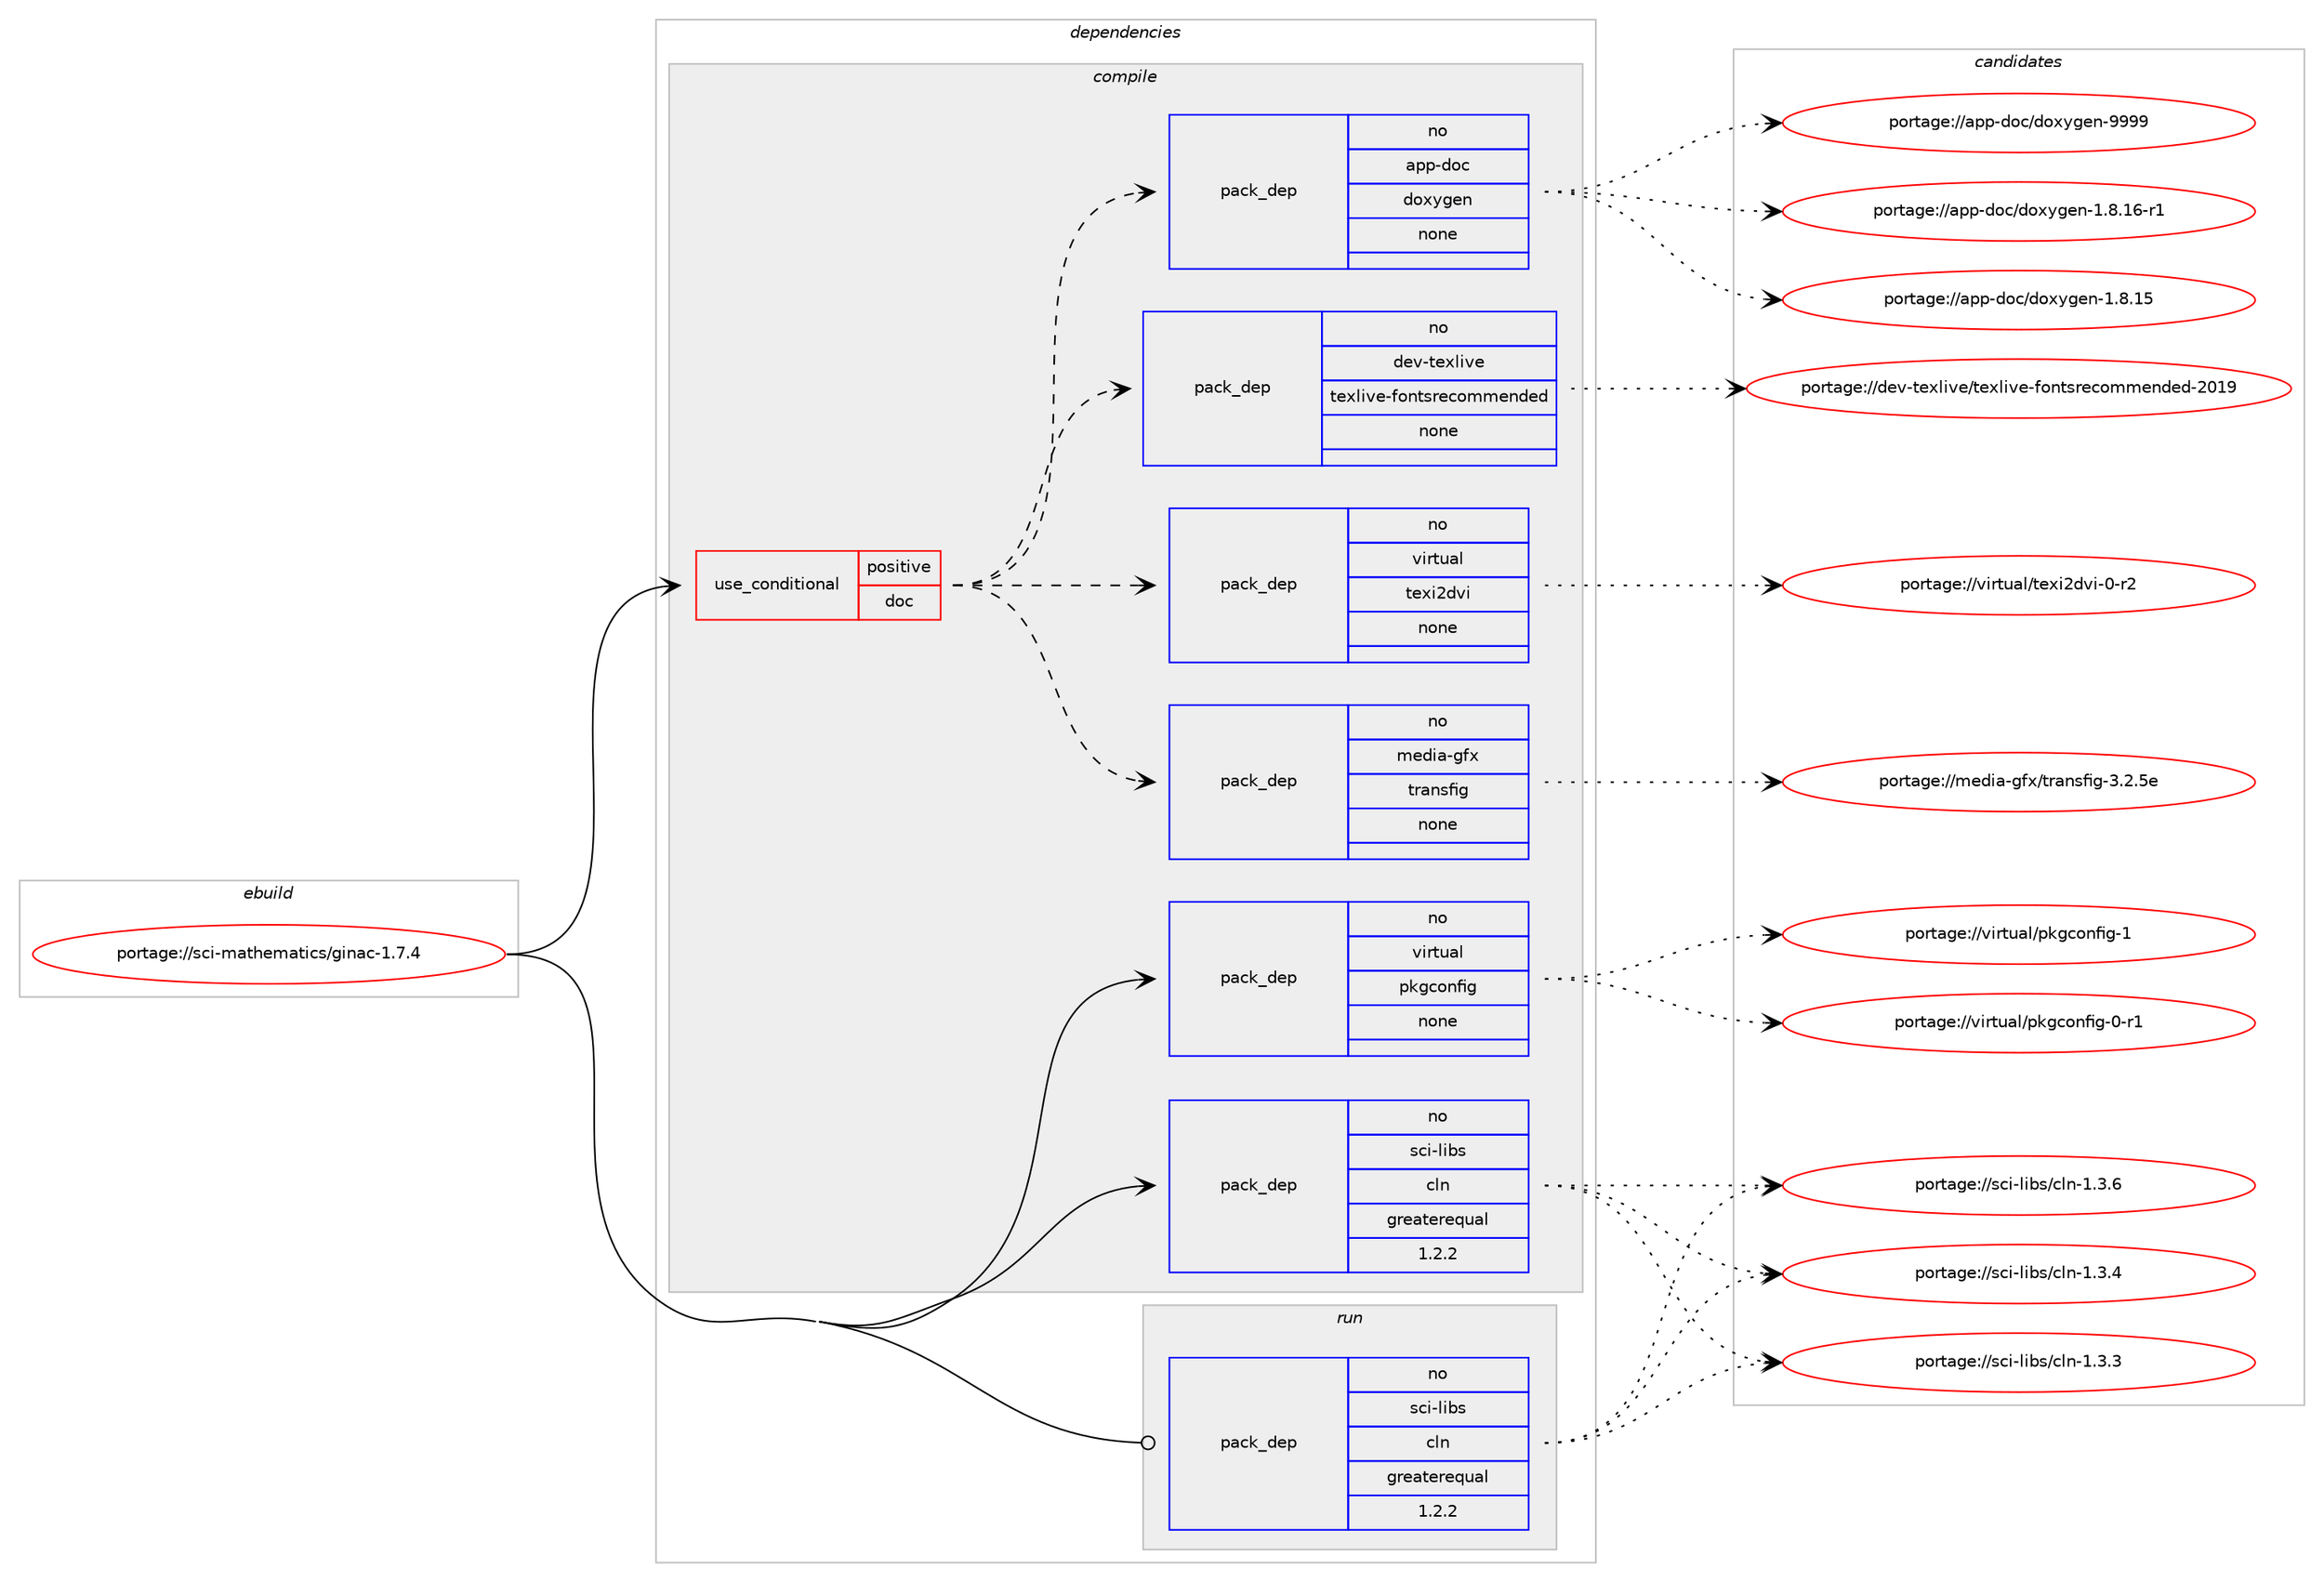 digraph prolog {

# *************
# Graph options
# *************

newrank=true;
concentrate=true;
compound=true;
graph [rankdir=LR,fontname=Helvetica,fontsize=10,ranksep=1.5];#, ranksep=2.5, nodesep=0.2];
edge  [arrowhead=vee];
node  [fontname=Helvetica,fontsize=10];

# **********
# The ebuild
# **********

subgraph cluster_leftcol {
color=gray;
rank=same;
label=<<i>ebuild</i>>;
id [label="portage://sci-mathematics/ginac-1.7.4", color=red, width=4, href="../sci-mathematics/ginac-1.7.4.svg"];
}

# ****************
# The dependencies
# ****************

subgraph cluster_midcol {
color=gray;
label=<<i>dependencies</i>>;
subgraph cluster_compile {
fillcolor="#eeeeee";
style=filled;
label=<<i>compile</i>>;
subgraph cond17219 {
dependency86782 [label=<<TABLE BORDER="0" CELLBORDER="1" CELLSPACING="0" CELLPADDING="4"><TR><TD ROWSPAN="3" CELLPADDING="10">use_conditional</TD></TR><TR><TD>positive</TD></TR><TR><TD>doc</TD></TR></TABLE>>, shape=none, color=red];
subgraph pack68088 {
dependency86783 [label=<<TABLE BORDER="0" CELLBORDER="1" CELLSPACING="0" CELLPADDING="4" WIDTH="220"><TR><TD ROWSPAN="6" CELLPADDING="30">pack_dep</TD></TR><TR><TD WIDTH="110">no</TD></TR><TR><TD>app-doc</TD></TR><TR><TD>doxygen</TD></TR><TR><TD>none</TD></TR><TR><TD></TD></TR></TABLE>>, shape=none, color=blue];
}
dependency86782:e -> dependency86783:w [weight=20,style="dashed",arrowhead="vee"];
subgraph pack68089 {
dependency86784 [label=<<TABLE BORDER="0" CELLBORDER="1" CELLSPACING="0" CELLPADDING="4" WIDTH="220"><TR><TD ROWSPAN="6" CELLPADDING="30">pack_dep</TD></TR><TR><TD WIDTH="110">no</TD></TR><TR><TD>media-gfx</TD></TR><TR><TD>transfig</TD></TR><TR><TD>none</TD></TR><TR><TD></TD></TR></TABLE>>, shape=none, color=blue];
}
dependency86782:e -> dependency86784:w [weight=20,style="dashed",arrowhead="vee"];
subgraph pack68090 {
dependency86785 [label=<<TABLE BORDER="0" CELLBORDER="1" CELLSPACING="0" CELLPADDING="4" WIDTH="220"><TR><TD ROWSPAN="6" CELLPADDING="30">pack_dep</TD></TR><TR><TD WIDTH="110">no</TD></TR><TR><TD>virtual</TD></TR><TR><TD>texi2dvi</TD></TR><TR><TD>none</TD></TR><TR><TD></TD></TR></TABLE>>, shape=none, color=blue];
}
dependency86782:e -> dependency86785:w [weight=20,style="dashed",arrowhead="vee"];
subgraph pack68091 {
dependency86786 [label=<<TABLE BORDER="0" CELLBORDER="1" CELLSPACING="0" CELLPADDING="4" WIDTH="220"><TR><TD ROWSPAN="6" CELLPADDING="30">pack_dep</TD></TR><TR><TD WIDTH="110">no</TD></TR><TR><TD>dev-texlive</TD></TR><TR><TD>texlive-fontsrecommended</TD></TR><TR><TD>none</TD></TR><TR><TD></TD></TR></TABLE>>, shape=none, color=blue];
}
dependency86782:e -> dependency86786:w [weight=20,style="dashed",arrowhead="vee"];
}
id:e -> dependency86782:w [weight=20,style="solid",arrowhead="vee"];
subgraph pack68092 {
dependency86787 [label=<<TABLE BORDER="0" CELLBORDER="1" CELLSPACING="0" CELLPADDING="4" WIDTH="220"><TR><TD ROWSPAN="6" CELLPADDING="30">pack_dep</TD></TR><TR><TD WIDTH="110">no</TD></TR><TR><TD>sci-libs</TD></TR><TR><TD>cln</TD></TR><TR><TD>greaterequal</TD></TR><TR><TD>1.2.2</TD></TR></TABLE>>, shape=none, color=blue];
}
id:e -> dependency86787:w [weight=20,style="solid",arrowhead="vee"];
subgraph pack68093 {
dependency86788 [label=<<TABLE BORDER="0" CELLBORDER="1" CELLSPACING="0" CELLPADDING="4" WIDTH="220"><TR><TD ROWSPAN="6" CELLPADDING="30">pack_dep</TD></TR><TR><TD WIDTH="110">no</TD></TR><TR><TD>virtual</TD></TR><TR><TD>pkgconfig</TD></TR><TR><TD>none</TD></TR><TR><TD></TD></TR></TABLE>>, shape=none, color=blue];
}
id:e -> dependency86788:w [weight=20,style="solid",arrowhead="vee"];
}
subgraph cluster_compileandrun {
fillcolor="#eeeeee";
style=filled;
label=<<i>compile and run</i>>;
}
subgraph cluster_run {
fillcolor="#eeeeee";
style=filled;
label=<<i>run</i>>;
subgraph pack68094 {
dependency86789 [label=<<TABLE BORDER="0" CELLBORDER="1" CELLSPACING="0" CELLPADDING="4" WIDTH="220"><TR><TD ROWSPAN="6" CELLPADDING="30">pack_dep</TD></TR><TR><TD WIDTH="110">no</TD></TR><TR><TD>sci-libs</TD></TR><TR><TD>cln</TD></TR><TR><TD>greaterequal</TD></TR><TR><TD>1.2.2</TD></TR></TABLE>>, shape=none, color=blue];
}
id:e -> dependency86789:w [weight=20,style="solid",arrowhead="odot"];
}
}

# **************
# The candidates
# **************

subgraph cluster_choices {
rank=same;
color=gray;
label=<<i>candidates</i>>;

subgraph choice68088 {
color=black;
nodesep=1;
choice971121124510011199471001111201211031011104557575757 [label="portage://app-doc/doxygen-9999", color=red, width=4,href="../app-doc/doxygen-9999.svg"];
choice97112112451001119947100111120121103101110454946564649544511449 [label="portage://app-doc/doxygen-1.8.16-r1", color=red, width=4,href="../app-doc/doxygen-1.8.16-r1.svg"];
choice9711211245100111994710011112012110310111045494656464953 [label="portage://app-doc/doxygen-1.8.15", color=red, width=4,href="../app-doc/doxygen-1.8.15.svg"];
dependency86783:e -> choice971121124510011199471001111201211031011104557575757:w [style=dotted,weight="100"];
dependency86783:e -> choice97112112451001119947100111120121103101110454946564649544511449:w [style=dotted,weight="100"];
dependency86783:e -> choice9711211245100111994710011112012110310111045494656464953:w [style=dotted,weight="100"];
}
subgraph choice68089 {
color=black;
nodesep=1;
choice10910110010597451031021204711611497110115102105103455146504653101 [label="portage://media-gfx/transfig-3.2.5e", color=red, width=4,href="../media-gfx/transfig-3.2.5e.svg"];
dependency86784:e -> choice10910110010597451031021204711611497110115102105103455146504653101:w [style=dotted,weight="100"];
}
subgraph choice68090 {
color=black;
nodesep=1;
choice11810511411611797108471161011201055010011810545484511450 [label="portage://virtual/texi2dvi-0-r2", color=red, width=4,href="../virtual/texi2dvi-0-r2.svg"];
dependency86785:e -> choice11810511411611797108471161011201055010011810545484511450:w [style=dotted,weight="100"];
}
subgraph choice68091 {
color=black;
nodesep=1;
choice100101118451161011201081051181014711610112010810511810145102111110116115114101991111091091011101001011004550484957 [label="portage://dev-texlive/texlive-fontsrecommended-2019", color=red, width=4,href="../dev-texlive/texlive-fontsrecommended-2019.svg"];
dependency86786:e -> choice100101118451161011201081051181014711610112010810511810145102111110116115114101991111091091011101001011004550484957:w [style=dotted,weight="100"];
}
subgraph choice68092 {
color=black;
nodesep=1;
choice1159910545108105981154799108110454946514654 [label="portage://sci-libs/cln-1.3.6", color=red, width=4,href="../sci-libs/cln-1.3.6.svg"];
choice1159910545108105981154799108110454946514652 [label="portage://sci-libs/cln-1.3.4", color=red, width=4,href="../sci-libs/cln-1.3.4.svg"];
choice1159910545108105981154799108110454946514651 [label="portage://sci-libs/cln-1.3.3", color=red, width=4,href="../sci-libs/cln-1.3.3.svg"];
dependency86787:e -> choice1159910545108105981154799108110454946514654:w [style=dotted,weight="100"];
dependency86787:e -> choice1159910545108105981154799108110454946514652:w [style=dotted,weight="100"];
dependency86787:e -> choice1159910545108105981154799108110454946514651:w [style=dotted,weight="100"];
}
subgraph choice68093 {
color=black;
nodesep=1;
choice1181051141161179710847112107103991111101021051034549 [label="portage://virtual/pkgconfig-1", color=red, width=4,href="../virtual/pkgconfig-1.svg"];
choice11810511411611797108471121071039911111010210510345484511449 [label="portage://virtual/pkgconfig-0-r1", color=red, width=4,href="../virtual/pkgconfig-0-r1.svg"];
dependency86788:e -> choice1181051141161179710847112107103991111101021051034549:w [style=dotted,weight="100"];
dependency86788:e -> choice11810511411611797108471121071039911111010210510345484511449:w [style=dotted,weight="100"];
}
subgraph choice68094 {
color=black;
nodesep=1;
choice1159910545108105981154799108110454946514654 [label="portage://sci-libs/cln-1.3.6", color=red, width=4,href="../sci-libs/cln-1.3.6.svg"];
choice1159910545108105981154799108110454946514652 [label="portage://sci-libs/cln-1.3.4", color=red, width=4,href="../sci-libs/cln-1.3.4.svg"];
choice1159910545108105981154799108110454946514651 [label="portage://sci-libs/cln-1.3.3", color=red, width=4,href="../sci-libs/cln-1.3.3.svg"];
dependency86789:e -> choice1159910545108105981154799108110454946514654:w [style=dotted,weight="100"];
dependency86789:e -> choice1159910545108105981154799108110454946514652:w [style=dotted,weight="100"];
dependency86789:e -> choice1159910545108105981154799108110454946514651:w [style=dotted,weight="100"];
}
}

}
